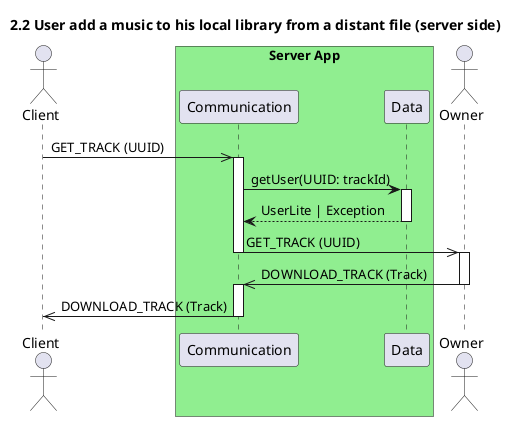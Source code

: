 @startuml 2.2 User add a music to his local library from a distant file (server side)
title 2.2 User add a music to his local library from a distant file (server side)

actor "Client" as client
box "Server App" #LightGreen
    participant "Communication" as com
    participant "Data" as data
end box
actor "Owner" as owner

client ->> com : GET_TRACK (UUID)
activate com

com -> data : getUser(UUID: trackId)
activate data

data --> com : UserLite | Exception
deactivate data

com ->> owner : GET_TRACK (UUID)
deactivate com
activate owner

owner ->> com : DOWNLOAD_TRACK (Track)
deactivate owner
activate com

com ->> client : DOWNLOAD_TRACK (Track)
deactivate com

@enduml